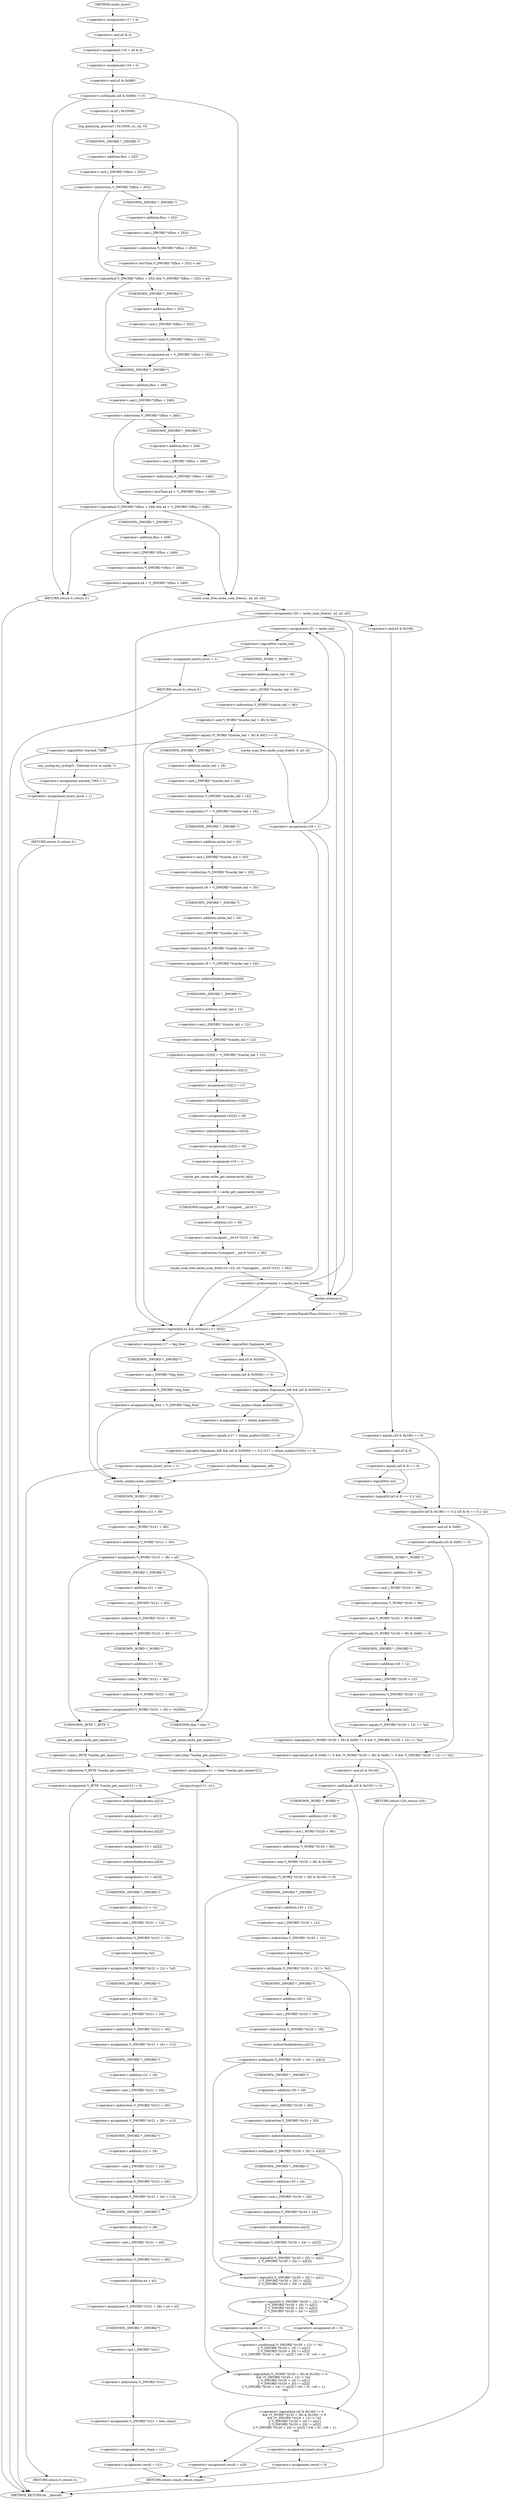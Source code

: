 digraph cache_insert {  
"1000140" [label = "(<operator>.assignment,v17 = 0)" ]
"1000143" [label = "(<operator>.assignment,v18 = a5 & 4)" ]
"1000145" [label = "(<operator>.and,a5 & 4)" ]
"1000148" [label = "(<operator>.assignment,v19 = 0)" ]
"1000152" [label = "(<operator>.notEquals,(a5 & 0x980) != 0)" ]
"1000153" [label = "(<operator>.and,a5 & 0x980)" ]
"1000158" [label = "(log_query,log_query(a5 | 0x10000, a1, a2, 0))" ]
"1000159" [label = "(<operator>.or,a5 | 0x10000)" ]
"1000166" [label = "(<operator>.logicalAnd,*(_DWORD *)(fbss + 252) && *(_DWORD *)(fbss + 252) < a4)" ]
"1000167" [label = "(<operator>.indirection,*(_DWORD *)(fbss + 252))" ]
"1000168" [label = "(<operator>.cast,(_DWORD *)(fbss + 252))" ]
"1000169" [label = "(UNKNOWN,_DWORD *,_DWORD *)" ]
"1000170" [label = "(<operator>.addition,fbss + 252)" ]
"1000173" [label = "(<operator>.lessThan,*(_DWORD *)(fbss + 252) < a4)" ]
"1000174" [label = "(<operator>.indirection,*(_DWORD *)(fbss + 252))" ]
"1000175" [label = "(<operator>.cast,(_DWORD *)(fbss + 252))" ]
"1000176" [label = "(UNKNOWN,_DWORD *,_DWORD *)" ]
"1000177" [label = "(<operator>.addition,fbss + 252)" ]
"1000181" [label = "(<operator>.assignment,a4 = *(_DWORD *)(fbss + 252))" ]
"1000183" [label = "(<operator>.indirection,*(_DWORD *)(fbss + 252))" ]
"1000184" [label = "(<operator>.cast,(_DWORD *)(fbss + 252))" ]
"1000185" [label = "(UNKNOWN,_DWORD *,_DWORD *)" ]
"1000186" [label = "(<operator>.addition,fbss + 252)" ]
"1000190" [label = "(<operator>.logicalAnd,*(_DWORD *)(fbss + 248) && a4 < *(_DWORD *)(fbss + 248))" ]
"1000191" [label = "(<operator>.indirection,*(_DWORD *)(fbss + 248))" ]
"1000192" [label = "(<operator>.cast,(_DWORD *)(fbss + 248))" ]
"1000193" [label = "(UNKNOWN,_DWORD *,_DWORD *)" ]
"1000194" [label = "(<operator>.addition,fbss + 248)" ]
"1000197" [label = "(<operator>.lessThan,a4 < *(_DWORD *)(fbss + 248))" ]
"1000199" [label = "(<operator>.indirection,*(_DWORD *)(fbss + 248))" ]
"1000200" [label = "(<operator>.cast,(_DWORD *)(fbss + 248))" ]
"1000201" [label = "(UNKNOWN,_DWORD *,_DWORD *)" ]
"1000202" [label = "(<operator>.addition,fbss + 248)" ]
"1000205" [label = "(<operator>.assignment,a4 = *(_DWORD *)(fbss + 248))" ]
"1000207" [label = "(<operator>.indirection,*(_DWORD *)(fbss + 248))" ]
"1000208" [label = "(<operator>.cast,(_DWORD *)(fbss + 248))" ]
"1000209" [label = "(UNKNOWN,_DWORD *,_DWORD *)" ]
"1000210" [label = "(<operator>.addition,fbss + 248)" ]
"1000215" [label = "(RETURN,return 0;,return 0;)" ]
"1000217" [label = "(<operator>.assignment,v20 = cache_scan_free(a1, a2, a3, a5))" ]
"1000219" [label = "(cache_scan_free,cache_scan_free(a1, a2, a3, a5))" ]
"1000228" [label = "(<operator>.logicalOr,(a5 & 0x180) == 0 || (a5 & 8) == 0 || !a2)" ]
"1000229" [label = "(<operator>.equals,(a5 & 0x180) == 0)" ]
"1000230" [label = "(<operator>.and,a5 & 0x180)" ]
"1000234" [label = "(<operator>.logicalOr,(a5 & 8) == 0 || !a2)" ]
"1000235" [label = "(<operator>.equals,(a5 & 8) == 0)" ]
"1000236" [label = "(<operator>.and,a5 & 8)" ]
"1000240" [label = "(<operator>.logicalNot,!a2)" ]
"1000244" [label = "(<operator>.logicalAnd,(a5 & 0x80) != 0 && (*(_WORD *)(v20 + 36) & 0x80) != 0 && *(_DWORD *)(v20 + 12) == *a2)" ]
"1000245" [label = "(<operator>.notEquals,(a5 & 0x80) != 0)" ]
"1000246" [label = "(<operator>.and,a5 & 0x80)" ]
"1000250" [label = "(<operator>.logicalAnd,(*(_WORD *)(v20 + 36) & 0x80) != 0 && *(_DWORD *)(v20 + 12) == *a2)" ]
"1000251" [label = "(<operator>.notEquals,(*(_WORD *)(v20 + 36) & 0x80) != 0)" ]
"1000252" [label = "(<operator>.and,*(_WORD *)(v20 + 36) & 0x80)" ]
"1000253" [label = "(<operator>.indirection,*(_WORD *)(v20 + 36))" ]
"1000254" [label = "(<operator>.cast,(_WORD *)(v20 + 36))" ]
"1000255" [label = "(UNKNOWN,_WORD *,_WORD *)" ]
"1000256" [label = "(<operator>.addition,v20 + 36)" ]
"1000261" [label = "(<operator>.equals,*(_DWORD *)(v20 + 12) == *a2)" ]
"1000262" [label = "(<operator>.indirection,*(_DWORD *)(v20 + 12))" ]
"1000263" [label = "(<operator>.cast,(_DWORD *)(v20 + 12))" ]
"1000264" [label = "(UNKNOWN,_DWORD *,_DWORD *)" ]
"1000265" [label = "(<operator>.addition,v20 + 12)" ]
"1000268" [label = "(<operator>.indirection,*a2)" ]
"1000270" [label = "(RETURN,return v20;,return v20;)" ]
"1000273" [label = "(<operator>.logicalAnd,(a5 & 0x100) != 0\n      && (*(_WORD *)(v20 + 36) & 0x100) != 0\n      && (*(_DWORD *)(v20 + 12) != *a2\n       || *(_DWORD *)(v20 + 16) != a2[1]\n       || *(_DWORD *)(v20 + 20) != a2[2]\n       || *(_DWORD *)(v20 + 24) != a2[3] ? (v6 = 0) : (v6 = 1),\n          v6))" ]
"1000274" [label = "(<operator>.notEquals,(a5 & 0x100) != 0)" ]
"1000275" [label = "(<operator>.and,a5 & 0x100)" ]
"1000279" [label = "(<operator>.logicalAnd,(*(_WORD *)(v20 + 36) & 0x100) != 0\n      && (*(_DWORD *)(v20 + 12) != *a2\n       || *(_DWORD *)(v20 + 16) != a2[1]\n       || *(_DWORD *)(v20 + 20) != a2[2]\n       || *(_DWORD *)(v20 + 24) != a2[3] ? (v6 = 0) : (v6 = 1),\n          v6))" ]
"1000280" [label = "(<operator>.notEquals,(*(_WORD *)(v20 + 36) & 0x100) != 0)" ]
"1000281" [label = "(<operator>.and,*(_WORD *)(v20 + 36) & 0x100)" ]
"1000282" [label = "(<operator>.indirection,*(_WORD *)(v20 + 36))" ]
"1000283" [label = "(<operator>.cast,(_WORD *)(v20 + 36))" ]
"1000284" [label = "(UNKNOWN,_WORD *,_WORD *)" ]
"1000285" [label = "(<operator>.addition,v20 + 36)" ]
"1000291" [label = "(<operator>.conditional,*(_DWORD *)(v20 + 12) != *a2\n       || *(_DWORD *)(v20 + 16) != a2[1]\n       || *(_DWORD *)(v20 + 20) != a2[2]\n       || *(_DWORD *)(v20 + 24) != a2[3] ? (v6 = 0) : (v6 = 1))" ]
"1000292" [label = "(<operator>.logicalOr,*(_DWORD *)(v20 + 12) != *a2\n       || *(_DWORD *)(v20 + 16) != a2[1]\n       || *(_DWORD *)(v20 + 20) != a2[2]\n       || *(_DWORD *)(v20 + 24) != a2[3])" ]
"1000293" [label = "(<operator>.notEquals,*(_DWORD *)(v20 + 12) != *a2)" ]
"1000294" [label = "(<operator>.indirection,*(_DWORD *)(v20 + 12))" ]
"1000295" [label = "(<operator>.cast,(_DWORD *)(v20 + 12))" ]
"1000296" [label = "(UNKNOWN,_DWORD *,_DWORD *)" ]
"1000297" [label = "(<operator>.addition,v20 + 12)" ]
"1000300" [label = "(<operator>.indirection,*a2)" ]
"1000302" [label = "(<operator>.logicalOr,*(_DWORD *)(v20 + 16) != a2[1]\n       || *(_DWORD *)(v20 + 20) != a2[2]\n       || *(_DWORD *)(v20 + 24) != a2[3])" ]
"1000303" [label = "(<operator>.notEquals,*(_DWORD *)(v20 + 16) != a2[1])" ]
"1000304" [label = "(<operator>.indirection,*(_DWORD *)(v20 + 16))" ]
"1000305" [label = "(<operator>.cast,(_DWORD *)(v20 + 16))" ]
"1000306" [label = "(UNKNOWN,_DWORD *,_DWORD *)" ]
"1000307" [label = "(<operator>.addition,v20 + 16)" ]
"1000310" [label = "(<operator>.indirectIndexAccess,a2[1])" ]
"1000313" [label = "(<operator>.logicalOr,*(_DWORD *)(v20 + 20) != a2[2]\n       || *(_DWORD *)(v20 + 24) != a2[3])" ]
"1000314" [label = "(<operator>.notEquals,*(_DWORD *)(v20 + 20) != a2[2])" ]
"1000315" [label = "(<operator>.indirection,*(_DWORD *)(v20 + 20))" ]
"1000316" [label = "(<operator>.cast,(_DWORD *)(v20 + 20))" ]
"1000317" [label = "(UNKNOWN,_DWORD *,_DWORD *)" ]
"1000318" [label = "(<operator>.addition,v20 + 20)" ]
"1000321" [label = "(<operator>.indirectIndexAccess,a2[2])" ]
"1000324" [label = "(<operator>.notEquals,*(_DWORD *)(v20 + 24) != a2[3])" ]
"1000325" [label = "(<operator>.indirection,*(_DWORD *)(v20 + 24))" ]
"1000326" [label = "(<operator>.cast,(_DWORD *)(v20 + 24))" ]
"1000327" [label = "(UNKNOWN,_DWORD *,_DWORD *)" ]
"1000328" [label = "(<operator>.addition,v20 + 24)" ]
"1000331" [label = "(<operator>.indirectIndexAccess,a2[3])" ]
"1000334" [label = "(<operator>.assignment,v6 = 0)" ]
"1000337" [label = "(<operator>.assignment,v6 = 1)" ]
"1000342" [label = "(<operator>.assignment,result = v20)" ]
"1000348" [label = "(<operator>.assignment,insert_error = 1)" ]
"1000351" [label = "(<operator>.assignment,result = 0)" ]
"1000359" [label = "(<operator>.assignment,v21 = cache_tail)" ]
"1000363" [label = "(<operator>.logicalNot,!cache_tail)" ]
"1000366" [label = "(<operator>.assignment,insert_error = 1)" ]
"1000369" [label = "(RETURN,return 0;,return 0;)" ]
"1000372" [label = "(<operator>.equals,(*(_WORD *)(cache_tail + 36) & 0xC) == 0)" ]
"1000373" [label = "(<operator>.and,*(_WORD *)(cache_tail + 36) & 0xC)" ]
"1000374" [label = "(<operator>.indirection,*(_WORD *)(cache_tail + 36))" ]
"1000375" [label = "(<operator>.cast,(_WORD *)(cache_tail + 36))" ]
"1000376" [label = "(UNKNOWN,_WORD *,_WORD *)" ]
"1000377" [label = "(<operator>.addition,cache_tail + 36)" ]
"1000387" [label = "(<operator>.logicalNot,!warned_7365)" ]
"1000390" [label = "(my_syslog,my_syslog(3, \"Internal error in cache.\"))" ]
"1000393" [label = "(<operator>.assignment,warned_7365 = 1)" ]
"1000396" [label = "(<operator>.assignment,insert_error = 1)" ]
"1000399" [label = "(RETURN,return 0;,return 0;)" ]
"1000404" [label = "(<operator>.assignment,v7 = *(_DWORD *)(cache_tail + 16))" ]
"1000406" [label = "(<operator>.indirection,*(_DWORD *)(cache_tail + 16))" ]
"1000407" [label = "(<operator>.cast,(_DWORD *)(cache_tail + 16))" ]
"1000408" [label = "(UNKNOWN,_DWORD *,_DWORD *)" ]
"1000409" [label = "(<operator>.addition,cache_tail + 16)" ]
"1000412" [label = "(<operator>.assignment,v8 = *(_DWORD *)(cache_tail + 20))" ]
"1000414" [label = "(<operator>.indirection,*(_DWORD *)(cache_tail + 20))" ]
"1000415" [label = "(<operator>.cast,(_DWORD *)(cache_tail + 20))" ]
"1000416" [label = "(UNKNOWN,_DWORD *,_DWORD *)" ]
"1000417" [label = "(<operator>.addition,cache_tail + 20)" ]
"1000420" [label = "(<operator>.assignment,v9 = *(_DWORD *)(cache_tail + 24))" ]
"1000422" [label = "(<operator>.indirection,*(_DWORD *)(cache_tail + 24))" ]
"1000423" [label = "(<operator>.cast,(_DWORD *)(cache_tail + 24))" ]
"1000424" [label = "(UNKNOWN,_DWORD *,_DWORD *)" ]
"1000425" [label = "(<operator>.addition,cache_tail + 24)" ]
"1000428" [label = "(<operator>.assignment,v22[0] = *(_DWORD *)(cache_tail + 12))" ]
"1000429" [label = "(<operator>.indirectIndexAccess,v22[0])" ]
"1000432" [label = "(<operator>.indirection,*(_DWORD *)(cache_tail + 12))" ]
"1000433" [label = "(<operator>.cast,(_DWORD *)(cache_tail + 12))" ]
"1000434" [label = "(UNKNOWN,_DWORD *,_DWORD *)" ]
"1000435" [label = "(<operator>.addition,cache_tail + 12)" ]
"1000438" [label = "(<operator>.assignment,v22[1] = v7)" ]
"1000439" [label = "(<operator>.indirectIndexAccess,v22[1])" ]
"1000443" [label = "(<operator>.assignment,v22[2] = v8)" ]
"1000444" [label = "(<operator>.indirectIndexAccess,v22[2])" ]
"1000448" [label = "(<operator>.assignment,v22[3] = v9)" ]
"1000449" [label = "(<operator>.indirectIndexAccess,v22[3])" ]
"1000453" [label = "(<operator>.assignment,v19 = 1)" ]
"1000456" [label = "(<operator>.assignment,v10 = cache_get_name(cache_tail))" ]
"1000458" [label = "(cache_get_name,cache_get_name(cache_tail))" ]
"1000460" [label = "(cache_scan_free,cache_scan_free(v10, v22, a3, *(unsigned __int16 *)(v21 + 36)))" ]
"1000464" [label = "(<operator>.indirection,*(unsigned __int16 *)(v21 + 36))" ]
"1000465" [label = "(<operator>.cast,(unsigned __int16 *)(v21 + 36))" ]
"1000466" [label = "(UNKNOWN,unsigned __int16 *,unsigned __int16 *)" ]
"1000467" [label = "(<operator>.addition,v21 + 36)" ]
"1000470" [label = "(<operator>.preIncrement,++cache_live_freed)" ]
"1000474" [label = "(cache_scan_free,cache_scan_free(0, 0, a3, 0))" ]
"1000479" [label = "(<operator>.assignment,v18 = 1)" ]
"1000483" [label = "(<operator>.logicalAnd,a1 && strlen(a1) >= 0x32)" ]
"1000485" [label = "(<operator>.greaterEqualsThan,strlen(a1) >= 0x32)" ]
"1000486" [label = "(strlen,strlen(a1))" ]
"1000493" [label = "(<operator>.assignment,v17 = big_free)" ]
"1000496" [label = "(<operator>.assignment,big_free = *(_DWORD *)big_free)" ]
"1000498" [label = "(<operator>.indirection,*(_DWORD *)big_free)" ]
"1000499" [label = "(<operator>.cast,(_DWORD *)big_free)" ]
"1000500" [label = "(UNKNOWN,_DWORD *,_DWORD *)" ]
"1000505" [label = "(<operator>.logicalOr,!bignames_left && (a5 & 0x5000) == 0 || (v17 = whine_malloc(1028)) == 0)" ]
"1000506" [label = "(<operator>.logicalAnd,!bignames_left && (a5 & 0x5000) == 0)" ]
"1000507" [label = "(<operator>.logicalNot,!bignames_left)" ]
"1000509" [label = "(<operator>.equals,(a5 & 0x5000) == 0)" ]
"1000510" [label = "(<operator>.and,a5 & 0x5000)" ]
"1000514" [label = "(<operator>.equals,(v17 = whine_malloc(1028)) == 0)" ]
"1000515" [label = "(<operator>.assignment,v17 = whine_malloc(1028))" ]
"1000517" [label = "(whine_malloc,whine_malloc(1028))" ]
"1000521" [label = "(<operator>.assignment,insert_error = 1)" ]
"1000524" [label = "(RETURN,return 0;,return 0;)" ]
"1000528" [label = "(<operator>.preDecrement,--bignames_left)" ]
"1000530" [label = "(cache_unlink,cache_unlink(v21))" ]
"1000532" [label = "(<operator>.assignment,*(_WORD *)(v21 + 36) = a5)" ]
"1000533" [label = "(<operator>.indirection,*(_WORD *)(v21 + 36))" ]
"1000534" [label = "(<operator>.cast,(_WORD *)(v21 + 36))" ]
"1000535" [label = "(UNKNOWN,_WORD *,_WORD *)" ]
"1000536" [label = "(<operator>.addition,v21 + 36)" ]
"1000543" [label = "(<operator>.assignment,*(_DWORD *)(v21 + 40) = v17)" ]
"1000544" [label = "(<operator>.indirection,*(_DWORD *)(v21 + 40))" ]
"1000545" [label = "(<operator>.cast,(_DWORD *)(v21 + 40))" ]
"1000546" [label = "(UNKNOWN,_DWORD *,_DWORD *)" ]
"1000547" [label = "(<operator>.addition,v21 + 40)" ]
"1000551" [label = "(<operators>.assignmentOr,*(_WORD *)(v21 + 36) |= 0x200u)" ]
"1000552" [label = "(<operator>.indirection,*(_WORD *)(v21 + 36))" ]
"1000553" [label = "(<operator>.cast,(_WORD *)(v21 + 36))" ]
"1000554" [label = "(UNKNOWN,_WORD *,_WORD *)" ]
"1000555" [label = "(<operator>.addition,v21 + 36)" ]
"1000562" [label = "(<operator>.assignment,v11 = (char *)cache_get_name(v21))" ]
"1000564" [label = "(<operator>.cast,(char *)cache_get_name(v21))" ]
"1000565" [label = "(UNKNOWN,char *,char *)" ]
"1000566" [label = "(cache_get_name,cache_get_name(v21))" ]
"1000568" [label = "(strcpy,strcpy(v11, a1))" ]
"1000573" [label = "(<operator>.assignment,*(_BYTE *)cache_get_name(v21) = 0)" ]
"1000574" [label = "(<operator>.indirection,*(_BYTE *)cache_get_name(v21))" ]
"1000575" [label = "(<operator>.cast,(_BYTE *)cache_get_name(v21))" ]
"1000576" [label = "(UNKNOWN,_BYTE *,_BYTE *)" ]
"1000577" [label = "(cache_get_name,cache_get_name(v21))" ]
"1000583" [label = "(<operator>.assignment,v12 = a2[1])" ]
"1000585" [label = "(<operator>.indirectIndexAccess,a2[1])" ]
"1000588" [label = "(<operator>.assignment,v13 = a2[2])" ]
"1000590" [label = "(<operator>.indirectIndexAccess,a2[2])" ]
"1000593" [label = "(<operator>.assignment,v14 = a2[3])" ]
"1000595" [label = "(<operator>.indirectIndexAccess,a2[3])" ]
"1000598" [label = "(<operator>.assignment,*(_DWORD *)(v21 + 12) = *a2)" ]
"1000599" [label = "(<operator>.indirection,*(_DWORD *)(v21 + 12))" ]
"1000600" [label = "(<operator>.cast,(_DWORD *)(v21 + 12))" ]
"1000601" [label = "(UNKNOWN,_DWORD *,_DWORD *)" ]
"1000602" [label = "(<operator>.addition,v21 + 12)" ]
"1000605" [label = "(<operator>.indirection,*a2)" ]
"1000607" [label = "(<operator>.assignment,*(_DWORD *)(v21 + 16) = v12)" ]
"1000608" [label = "(<operator>.indirection,*(_DWORD *)(v21 + 16))" ]
"1000609" [label = "(<operator>.cast,(_DWORD *)(v21 + 16))" ]
"1000610" [label = "(UNKNOWN,_DWORD *,_DWORD *)" ]
"1000611" [label = "(<operator>.addition,v21 + 16)" ]
"1000615" [label = "(<operator>.assignment,*(_DWORD *)(v21 + 20) = v13)" ]
"1000616" [label = "(<operator>.indirection,*(_DWORD *)(v21 + 20))" ]
"1000617" [label = "(<operator>.cast,(_DWORD *)(v21 + 20))" ]
"1000618" [label = "(UNKNOWN,_DWORD *,_DWORD *)" ]
"1000619" [label = "(<operator>.addition,v21 + 20)" ]
"1000623" [label = "(<operator>.assignment,*(_DWORD *)(v21 + 24) = v14)" ]
"1000624" [label = "(<operator>.indirection,*(_DWORD *)(v21 + 24))" ]
"1000625" [label = "(<operator>.cast,(_DWORD *)(v21 + 24))" ]
"1000626" [label = "(UNKNOWN,_DWORD *,_DWORD *)" ]
"1000627" [label = "(<operator>.addition,v21 + 24)" ]
"1000631" [label = "(<operator>.assignment,*(_DWORD *)(v21 + 28) = a4 + a3)" ]
"1000632" [label = "(<operator>.indirection,*(_DWORD *)(v21 + 28))" ]
"1000633" [label = "(<operator>.cast,(_DWORD *)(v21 + 28))" ]
"1000634" [label = "(UNKNOWN,_DWORD *,_DWORD *)" ]
"1000635" [label = "(<operator>.addition,v21 + 28)" ]
"1000638" [label = "(<operator>.addition,a4 + a3)" ]
"1000641" [label = "(<operator>.assignment,*(_DWORD *)v21 = new_chain)" ]
"1000642" [label = "(<operator>.indirection,*(_DWORD *)v21)" ]
"1000643" [label = "(<operator>.cast,(_DWORD *)v21)" ]
"1000644" [label = "(UNKNOWN,_DWORD *,_DWORD *)" ]
"1000647" [label = "(<operator>.assignment,new_chain = v21)" ]
"1000650" [label = "(<operator>.assignment,result = v21)" ]
"1000653" [label = "(RETURN,return result;,return result;)" ]
"1000117" [label = "(METHOD,cache_insert)" ]
"1000655" [label = "(METHOD_RETURN,int __fastcall)" ]
  "1000140" -> "1000145" 
  "1000143" -> "1000148" 
  "1000145" -> "1000143" 
  "1000148" -> "1000153" 
  "1000152" -> "1000159" 
  "1000152" -> "1000215" 
  "1000152" -> "1000219" 
  "1000153" -> "1000152" 
  "1000158" -> "1000169" 
  "1000159" -> "1000158" 
  "1000166" -> "1000193" 
  "1000166" -> "1000185" 
  "1000167" -> "1000176" 
  "1000167" -> "1000166" 
  "1000168" -> "1000167" 
  "1000169" -> "1000170" 
  "1000170" -> "1000168" 
  "1000173" -> "1000166" 
  "1000174" -> "1000173" 
  "1000175" -> "1000174" 
  "1000176" -> "1000177" 
  "1000177" -> "1000175" 
  "1000181" -> "1000193" 
  "1000183" -> "1000181" 
  "1000184" -> "1000183" 
  "1000185" -> "1000186" 
  "1000186" -> "1000184" 
  "1000190" -> "1000209" 
  "1000190" -> "1000215" 
  "1000190" -> "1000219" 
  "1000191" -> "1000190" 
  "1000191" -> "1000201" 
  "1000192" -> "1000191" 
  "1000193" -> "1000194" 
  "1000194" -> "1000192" 
  "1000197" -> "1000190" 
  "1000199" -> "1000197" 
  "1000200" -> "1000199" 
  "1000201" -> "1000202" 
  "1000202" -> "1000200" 
  "1000205" -> "1000215" 
  "1000205" -> "1000219" 
  "1000207" -> "1000205" 
  "1000208" -> "1000207" 
  "1000209" -> "1000210" 
  "1000210" -> "1000208" 
  "1000215" -> "1000655" 
  "1000217" -> "1000230" 
  "1000217" -> "1000359" 
  "1000217" -> "1000483" 
  "1000217" -> "1000486" 
  "1000219" -> "1000217" 
  "1000228" -> "1000348" 
  "1000228" -> "1000246" 
  "1000229" -> "1000228" 
  "1000229" -> "1000236" 
  "1000230" -> "1000229" 
  "1000234" -> "1000228" 
  "1000235" -> "1000234" 
  "1000235" -> "1000240" 
  "1000236" -> "1000235" 
  "1000240" -> "1000234" 
  "1000244" -> "1000270" 
  "1000244" -> "1000275" 
  "1000245" -> "1000255" 
  "1000245" -> "1000244" 
  "1000246" -> "1000245" 
  "1000250" -> "1000244" 
  "1000251" -> "1000264" 
  "1000251" -> "1000250" 
  "1000252" -> "1000251" 
  "1000253" -> "1000252" 
  "1000254" -> "1000253" 
  "1000255" -> "1000256" 
  "1000256" -> "1000254" 
  "1000261" -> "1000250" 
  "1000262" -> "1000268" 
  "1000263" -> "1000262" 
  "1000264" -> "1000265" 
  "1000265" -> "1000263" 
  "1000268" -> "1000261" 
  "1000270" -> "1000655" 
  "1000273" -> "1000342" 
  "1000273" -> "1000348" 
  "1000274" -> "1000284" 
  "1000274" -> "1000273" 
  "1000275" -> "1000274" 
  "1000279" -> "1000273" 
  "1000280" -> "1000296" 
  "1000280" -> "1000279" 
  "1000281" -> "1000280" 
  "1000282" -> "1000281" 
  "1000283" -> "1000282" 
  "1000284" -> "1000285" 
  "1000285" -> "1000283" 
  "1000291" -> "1000279" 
  "1000292" -> "1000334" 
  "1000292" -> "1000337" 
  "1000293" -> "1000306" 
  "1000293" -> "1000292" 
  "1000294" -> "1000300" 
  "1000295" -> "1000294" 
  "1000296" -> "1000297" 
  "1000297" -> "1000295" 
  "1000300" -> "1000293" 
  "1000302" -> "1000292" 
  "1000303" -> "1000317" 
  "1000303" -> "1000302" 
  "1000304" -> "1000310" 
  "1000305" -> "1000304" 
  "1000306" -> "1000307" 
  "1000307" -> "1000305" 
  "1000310" -> "1000303" 
  "1000313" -> "1000302" 
  "1000314" -> "1000327" 
  "1000314" -> "1000313" 
  "1000315" -> "1000321" 
  "1000316" -> "1000315" 
  "1000317" -> "1000318" 
  "1000318" -> "1000316" 
  "1000321" -> "1000314" 
  "1000324" -> "1000313" 
  "1000325" -> "1000331" 
  "1000326" -> "1000325" 
  "1000327" -> "1000328" 
  "1000328" -> "1000326" 
  "1000331" -> "1000324" 
  "1000334" -> "1000291" 
  "1000337" -> "1000291" 
  "1000342" -> "1000653" 
  "1000348" -> "1000351" 
  "1000351" -> "1000653" 
  "1000359" -> "1000363" 
  "1000363" -> "1000376" 
  "1000363" -> "1000366" 
  "1000366" -> "1000369" 
  "1000369" -> "1000655" 
  "1000372" -> "1000483" 
  "1000372" -> "1000486" 
  "1000372" -> "1000387" 
  "1000372" -> "1000408" 
  "1000372" -> "1000474" 
  "1000373" -> "1000372" 
  "1000374" -> "1000373" 
  "1000375" -> "1000374" 
  "1000376" -> "1000377" 
  "1000377" -> "1000375" 
  "1000387" -> "1000390" 
  "1000387" -> "1000396" 
  "1000390" -> "1000393" 
  "1000393" -> "1000396" 
  "1000396" -> "1000399" 
  "1000399" -> "1000655" 
  "1000404" -> "1000416" 
  "1000406" -> "1000404" 
  "1000407" -> "1000406" 
  "1000408" -> "1000409" 
  "1000409" -> "1000407" 
  "1000412" -> "1000424" 
  "1000414" -> "1000412" 
  "1000415" -> "1000414" 
  "1000416" -> "1000417" 
  "1000417" -> "1000415" 
  "1000420" -> "1000429" 
  "1000422" -> "1000420" 
  "1000423" -> "1000422" 
  "1000424" -> "1000425" 
  "1000425" -> "1000423" 
  "1000428" -> "1000439" 
  "1000429" -> "1000434" 
  "1000432" -> "1000428" 
  "1000433" -> "1000432" 
  "1000434" -> "1000435" 
  "1000435" -> "1000433" 
  "1000438" -> "1000444" 
  "1000439" -> "1000438" 
  "1000443" -> "1000449" 
  "1000444" -> "1000443" 
  "1000448" -> "1000453" 
  "1000449" -> "1000448" 
  "1000453" -> "1000458" 
  "1000456" -> "1000466" 
  "1000458" -> "1000456" 
  "1000460" -> "1000470" 
  "1000464" -> "1000460" 
  "1000465" -> "1000464" 
  "1000466" -> "1000467" 
  "1000467" -> "1000465" 
  "1000470" -> "1000359" 
  "1000470" -> "1000483" 
  "1000470" -> "1000486" 
  "1000474" -> "1000479" 
  "1000479" -> "1000359" 
  "1000479" -> "1000483" 
  "1000479" -> "1000486" 
  "1000483" -> "1000493" 
  "1000483" -> "1000507" 
  "1000483" -> "1000530" 
  "1000485" -> "1000483" 
  "1000486" -> "1000485" 
  "1000493" -> "1000500" 
  "1000496" -> "1000530" 
  "1000498" -> "1000496" 
  "1000499" -> "1000498" 
  "1000500" -> "1000499" 
  "1000505" -> "1000521" 
  "1000505" -> "1000528" 
  "1000505" -> "1000530" 
  "1000506" -> "1000505" 
  "1000506" -> "1000517" 
  "1000507" -> "1000506" 
  "1000507" -> "1000510" 
  "1000509" -> "1000506" 
  "1000510" -> "1000509" 
  "1000514" -> "1000505" 
  "1000515" -> "1000514" 
  "1000517" -> "1000515" 
  "1000521" -> "1000524" 
  "1000524" -> "1000655" 
  "1000528" -> "1000530" 
  "1000530" -> "1000535" 
  "1000532" -> "1000546" 
  "1000532" -> "1000576" 
  "1000532" -> "1000565" 
  "1000533" -> "1000532" 
  "1000534" -> "1000533" 
  "1000535" -> "1000536" 
  "1000536" -> "1000534" 
  "1000543" -> "1000554" 
  "1000544" -> "1000543" 
  "1000545" -> "1000544" 
  "1000546" -> "1000547" 
  "1000547" -> "1000545" 
  "1000551" -> "1000576" 
  "1000551" -> "1000565" 
  "1000552" -> "1000551" 
  "1000553" -> "1000552" 
  "1000554" -> "1000555" 
  "1000555" -> "1000553" 
  "1000562" -> "1000568" 
  "1000564" -> "1000562" 
  "1000565" -> "1000566" 
  "1000566" -> "1000564" 
  "1000568" -> "1000634" 
  "1000568" -> "1000585" 
  "1000573" -> "1000634" 
  "1000573" -> "1000585" 
  "1000574" -> "1000573" 
  "1000575" -> "1000574" 
  "1000576" -> "1000577" 
  "1000577" -> "1000575" 
  "1000583" -> "1000590" 
  "1000585" -> "1000583" 
  "1000588" -> "1000595" 
  "1000590" -> "1000588" 
  "1000593" -> "1000601" 
  "1000595" -> "1000593" 
  "1000598" -> "1000610" 
  "1000599" -> "1000605" 
  "1000600" -> "1000599" 
  "1000601" -> "1000602" 
  "1000602" -> "1000600" 
  "1000605" -> "1000598" 
  "1000607" -> "1000618" 
  "1000608" -> "1000607" 
  "1000609" -> "1000608" 
  "1000610" -> "1000611" 
  "1000611" -> "1000609" 
  "1000615" -> "1000626" 
  "1000616" -> "1000615" 
  "1000617" -> "1000616" 
  "1000618" -> "1000619" 
  "1000619" -> "1000617" 
  "1000623" -> "1000634" 
  "1000624" -> "1000623" 
  "1000625" -> "1000624" 
  "1000626" -> "1000627" 
  "1000627" -> "1000625" 
  "1000631" -> "1000644" 
  "1000632" -> "1000638" 
  "1000633" -> "1000632" 
  "1000634" -> "1000635" 
  "1000635" -> "1000633" 
  "1000638" -> "1000631" 
  "1000641" -> "1000647" 
  "1000642" -> "1000641" 
  "1000643" -> "1000642" 
  "1000644" -> "1000643" 
  "1000647" -> "1000650" 
  "1000650" -> "1000653" 
  "1000653" -> "1000655" 
  "1000117" -> "1000140" 
}

